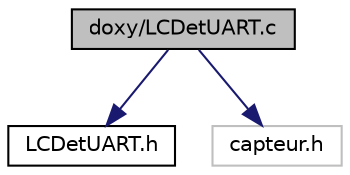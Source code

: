 digraph "doxy/LCDetUART.c"
{
  edge [fontname="Helvetica",fontsize="10",labelfontname="Helvetica",labelfontsize="10"];
  node [fontname="Helvetica",fontsize="10",shape=record];
  Node1 [label="doxy/LCDetUART.c",height=0.2,width=0.4,color="black", fillcolor="grey75", style="filled" fontcolor="black"];
  Node1 -> Node2 [color="midnightblue",fontsize="10",style="solid",fontname="Helvetica"];
  Node2 [label="LCDetUART.h",height=0.2,width=0.4,color="black", fillcolor="white", style="filled",URL="$_l_c_det_u_a_r_t_8h.html"];
  Node1 -> Node3 [color="midnightblue",fontsize="10",style="solid",fontname="Helvetica"];
  Node3 [label="capteur.h",height=0.2,width=0.4,color="grey75", fillcolor="white", style="filled"];
}
